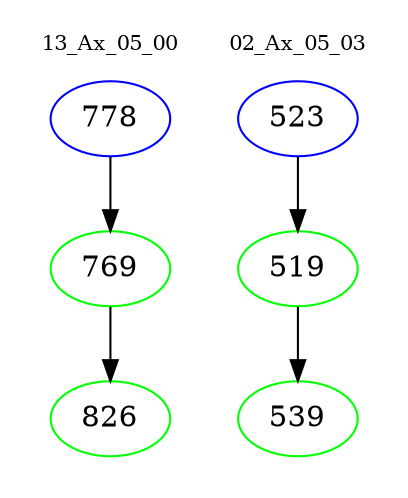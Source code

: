 digraph{
subgraph cluster_0 {
color = white
label = "13_Ax_05_00";
fontsize=10;
T0_778 [label="778", color="blue"]
T0_778 -> T0_769 [color="black"]
T0_769 [label="769", color="green"]
T0_769 -> T0_826 [color="black"]
T0_826 [label="826", color="green"]
}
subgraph cluster_1 {
color = white
label = "02_Ax_05_03";
fontsize=10;
T1_523 [label="523", color="blue"]
T1_523 -> T1_519 [color="black"]
T1_519 [label="519", color="green"]
T1_519 -> T1_539 [color="black"]
T1_539 [label="539", color="green"]
}
}
